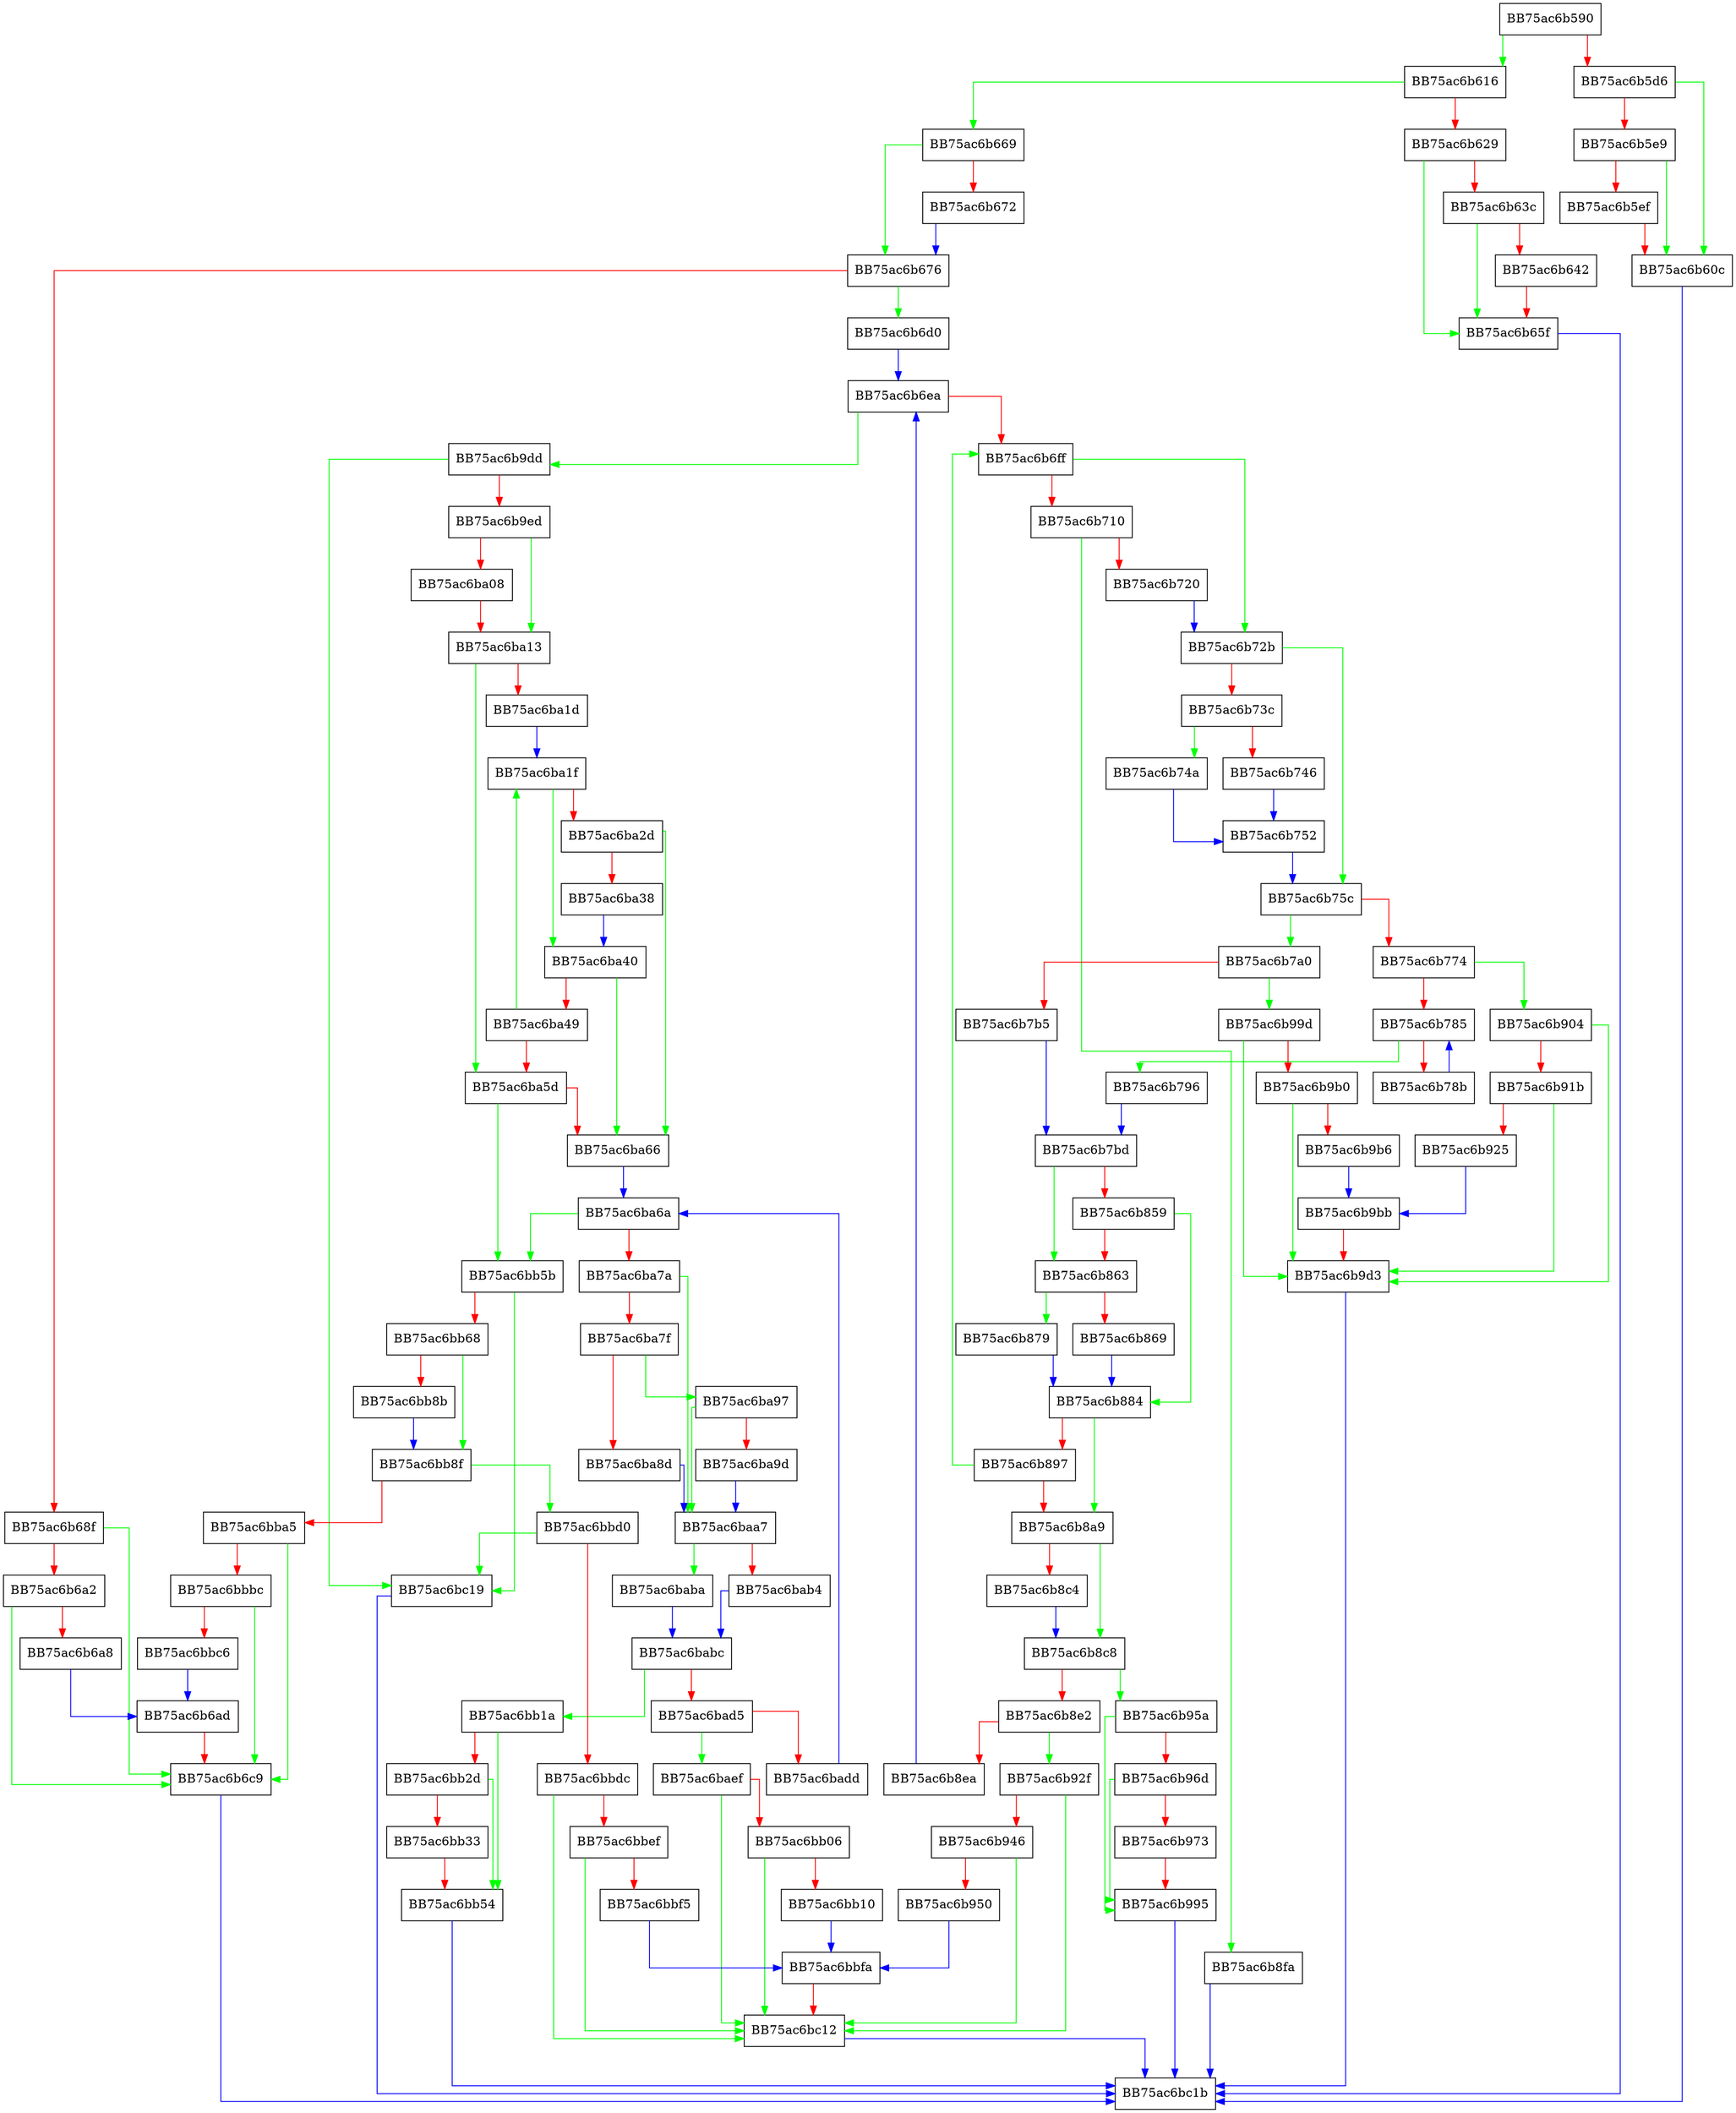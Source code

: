 digraph encodeUUENC {
  node [shape="box"];
  graph [splines=ortho];
  BB75ac6b590 -> BB75ac6b616 [color="green"];
  BB75ac6b590 -> BB75ac6b5d6 [color="red"];
  BB75ac6b5d6 -> BB75ac6b60c [color="green"];
  BB75ac6b5d6 -> BB75ac6b5e9 [color="red"];
  BB75ac6b5e9 -> BB75ac6b60c [color="green"];
  BB75ac6b5e9 -> BB75ac6b5ef [color="red"];
  BB75ac6b5ef -> BB75ac6b60c [color="red"];
  BB75ac6b60c -> BB75ac6bc1b [color="blue"];
  BB75ac6b616 -> BB75ac6b669 [color="green"];
  BB75ac6b616 -> BB75ac6b629 [color="red"];
  BB75ac6b629 -> BB75ac6b65f [color="green"];
  BB75ac6b629 -> BB75ac6b63c [color="red"];
  BB75ac6b63c -> BB75ac6b65f [color="green"];
  BB75ac6b63c -> BB75ac6b642 [color="red"];
  BB75ac6b642 -> BB75ac6b65f [color="red"];
  BB75ac6b65f -> BB75ac6bc1b [color="blue"];
  BB75ac6b669 -> BB75ac6b676 [color="green"];
  BB75ac6b669 -> BB75ac6b672 [color="red"];
  BB75ac6b672 -> BB75ac6b676 [color="blue"];
  BB75ac6b676 -> BB75ac6b6d0 [color="green"];
  BB75ac6b676 -> BB75ac6b68f [color="red"];
  BB75ac6b68f -> BB75ac6b6c9 [color="green"];
  BB75ac6b68f -> BB75ac6b6a2 [color="red"];
  BB75ac6b6a2 -> BB75ac6b6c9 [color="green"];
  BB75ac6b6a2 -> BB75ac6b6a8 [color="red"];
  BB75ac6b6a8 -> BB75ac6b6ad [color="blue"];
  BB75ac6b6ad -> BB75ac6b6c9 [color="red"];
  BB75ac6b6c9 -> BB75ac6bc1b [color="blue"];
  BB75ac6b6d0 -> BB75ac6b6ea [color="blue"];
  BB75ac6b6ea -> BB75ac6b9dd [color="green"];
  BB75ac6b6ea -> BB75ac6b6ff [color="red"];
  BB75ac6b6ff -> BB75ac6b72b [color="green"];
  BB75ac6b6ff -> BB75ac6b710 [color="red"];
  BB75ac6b710 -> BB75ac6b8fa [color="green"];
  BB75ac6b710 -> BB75ac6b720 [color="red"];
  BB75ac6b720 -> BB75ac6b72b [color="blue"];
  BB75ac6b72b -> BB75ac6b75c [color="green"];
  BB75ac6b72b -> BB75ac6b73c [color="red"];
  BB75ac6b73c -> BB75ac6b74a [color="green"];
  BB75ac6b73c -> BB75ac6b746 [color="red"];
  BB75ac6b746 -> BB75ac6b752 [color="blue"];
  BB75ac6b74a -> BB75ac6b752 [color="blue"];
  BB75ac6b752 -> BB75ac6b75c [color="blue"];
  BB75ac6b75c -> BB75ac6b7a0 [color="green"];
  BB75ac6b75c -> BB75ac6b774 [color="red"];
  BB75ac6b774 -> BB75ac6b904 [color="green"];
  BB75ac6b774 -> BB75ac6b785 [color="red"];
  BB75ac6b785 -> BB75ac6b796 [color="green"];
  BB75ac6b785 -> BB75ac6b78b [color="red"];
  BB75ac6b78b -> BB75ac6b785 [color="blue"];
  BB75ac6b796 -> BB75ac6b7bd [color="blue"];
  BB75ac6b7a0 -> BB75ac6b99d [color="green"];
  BB75ac6b7a0 -> BB75ac6b7b5 [color="red"];
  BB75ac6b7b5 -> BB75ac6b7bd [color="blue"];
  BB75ac6b7bd -> BB75ac6b863 [color="green"];
  BB75ac6b7bd -> BB75ac6b859 [color="red"];
  BB75ac6b859 -> BB75ac6b884 [color="green"];
  BB75ac6b859 -> BB75ac6b863 [color="red"];
  BB75ac6b863 -> BB75ac6b879 [color="green"];
  BB75ac6b863 -> BB75ac6b869 [color="red"];
  BB75ac6b869 -> BB75ac6b884 [color="blue"];
  BB75ac6b879 -> BB75ac6b884 [color="blue"];
  BB75ac6b884 -> BB75ac6b8a9 [color="green"];
  BB75ac6b884 -> BB75ac6b897 [color="red"];
  BB75ac6b897 -> BB75ac6b6ff [color="green"];
  BB75ac6b897 -> BB75ac6b8a9 [color="red"];
  BB75ac6b8a9 -> BB75ac6b8c8 [color="green"];
  BB75ac6b8a9 -> BB75ac6b8c4 [color="red"];
  BB75ac6b8c4 -> BB75ac6b8c8 [color="blue"];
  BB75ac6b8c8 -> BB75ac6b95a [color="green"];
  BB75ac6b8c8 -> BB75ac6b8e2 [color="red"];
  BB75ac6b8e2 -> BB75ac6b92f [color="green"];
  BB75ac6b8e2 -> BB75ac6b8ea [color="red"];
  BB75ac6b8ea -> BB75ac6b6ea [color="blue"];
  BB75ac6b8fa -> BB75ac6bc1b [color="blue"];
  BB75ac6b904 -> BB75ac6b9d3 [color="green"];
  BB75ac6b904 -> BB75ac6b91b [color="red"];
  BB75ac6b91b -> BB75ac6b9d3 [color="green"];
  BB75ac6b91b -> BB75ac6b925 [color="red"];
  BB75ac6b925 -> BB75ac6b9bb [color="blue"];
  BB75ac6b92f -> BB75ac6bc12 [color="green"];
  BB75ac6b92f -> BB75ac6b946 [color="red"];
  BB75ac6b946 -> BB75ac6bc12 [color="green"];
  BB75ac6b946 -> BB75ac6b950 [color="red"];
  BB75ac6b950 -> BB75ac6bbfa [color="blue"];
  BB75ac6b95a -> BB75ac6b995 [color="green"];
  BB75ac6b95a -> BB75ac6b96d [color="red"];
  BB75ac6b96d -> BB75ac6b995 [color="green"];
  BB75ac6b96d -> BB75ac6b973 [color="red"];
  BB75ac6b973 -> BB75ac6b995 [color="red"];
  BB75ac6b995 -> BB75ac6bc1b [color="blue"];
  BB75ac6b99d -> BB75ac6b9d3 [color="green"];
  BB75ac6b99d -> BB75ac6b9b0 [color="red"];
  BB75ac6b9b0 -> BB75ac6b9d3 [color="green"];
  BB75ac6b9b0 -> BB75ac6b9b6 [color="red"];
  BB75ac6b9b6 -> BB75ac6b9bb [color="blue"];
  BB75ac6b9bb -> BB75ac6b9d3 [color="red"];
  BB75ac6b9d3 -> BB75ac6bc1b [color="blue"];
  BB75ac6b9dd -> BB75ac6bc19 [color="green"];
  BB75ac6b9dd -> BB75ac6b9ed [color="red"];
  BB75ac6b9ed -> BB75ac6ba13 [color="green"];
  BB75ac6b9ed -> BB75ac6ba08 [color="red"];
  BB75ac6ba08 -> BB75ac6ba13 [color="red"];
  BB75ac6ba13 -> BB75ac6ba5d [color="green"];
  BB75ac6ba13 -> BB75ac6ba1d [color="red"];
  BB75ac6ba1d -> BB75ac6ba1f [color="blue"];
  BB75ac6ba1f -> BB75ac6ba40 [color="green"];
  BB75ac6ba1f -> BB75ac6ba2d [color="red"];
  BB75ac6ba2d -> BB75ac6ba66 [color="green"];
  BB75ac6ba2d -> BB75ac6ba38 [color="red"];
  BB75ac6ba38 -> BB75ac6ba40 [color="blue"];
  BB75ac6ba40 -> BB75ac6ba66 [color="green"];
  BB75ac6ba40 -> BB75ac6ba49 [color="red"];
  BB75ac6ba49 -> BB75ac6ba1f [color="green"];
  BB75ac6ba49 -> BB75ac6ba5d [color="red"];
  BB75ac6ba5d -> BB75ac6bb5b [color="green"];
  BB75ac6ba5d -> BB75ac6ba66 [color="red"];
  BB75ac6ba66 -> BB75ac6ba6a [color="blue"];
  BB75ac6ba6a -> BB75ac6bb5b [color="green"];
  BB75ac6ba6a -> BB75ac6ba7a [color="red"];
  BB75ac6ba7a -> BB75ac6baa7 [color="green"];
  BB75ac6ba7a -> BB75ac6ba7f [color="red"];
  BB75ac6ba7f -> BB75ac6ba97 [color="green"];
  BB75ac6ba7f -> BB75ac6ba8d [color="red"];
  BB75ac6ba8d -> BB75ac6baa7 [color="blue"];
  BB75ac6ba97 -> BB75ac6baa7 [color="green"];
  BB75ac6ba97 -> BB75ac6ba9d [color="red"];
  BB75ac6ba9d -> BB75ac6baa7 [color="blue"];
  BB75ac6baa7 -> BB75ac6baba [color="green"];
  BB75ac6baa7 -> BB75ac6bab4 [color="red"];
  BB75ac6bab4 -> BB75ac6babc [color="blue"];
  BB75ac6baba -> BB75ac6babc [color="blue"];
  BB75ac6babc -> BB75ac6bb1a [color="green"];
  BB75ac6babc -> BB75ac6bad5 [color="red"];
  BB75ac6bad5 -> BB75ac6baef [color="green"];
  BB75ac6bad5 -> BB75ac6badd [color="red"];
  BB75ac6badd -> BB75ac6ba6a [color="blue"];
  BB75ac6baef -> BB75ac6bc12 [color="green"];
  BB75ac6baef -> BB75ac6bb06 [color="red"];
  BB75ac6bb06 -> BB75ac6bc12 [color="green"];
  BB75ac6bb06 -> BB75ac6bb10 [color="red"];
  BB75ac6bb10 -> BB75ac6bbfa [color="blue"];
  BB75ac6bb1a -> BB75ac6bb54 [color="green"];
  BB75ac6bb1a -> BB75ac6bb2d [color="red"];
  BB75ac6bb2d -> BB75ac6bb54 [color="green"];
  BB75ac6bb2d -> BB75ac6bb33 [color="red"];
  BB75ac6bb33 -> BB75ac6bb54 [color="red"];
  BB75ac6bb54 -> BB75ac6bc1b [color="blue"];
  BB75ac6bb5b -> BB75ac6bc19 [color="green"];
  BB75ac6bb5b -> BB75ac6bb68 [color="red"];
  BB75ac6bb68 -> BB75ac6bb8f [color="green"];
  BB75ac6bb68 -> BB75ac6bb8b [color="red"];
  BB75ac6bb8b -> BB75ac6bb8f [color="blue"];
  BB75ac6bb8f -> BB75ac6bbd0 [color="green"];
  BB75ac6bb8f -> BB75ac6bba5 [color="red"];
  BB75ac6bba5 -> BB75ac6b6c9 [color="green"];
  BB75ac6bba5 -> BB75ac6bbbc [color="red"];
  BB75ac6bbbc -> BB75ac6b6c9 [color="green"];
  BB75ac6bbbc -> BB75ac6bbc6 [color="red"];
  BB75ac6bbc6 -> BB75ac6b6ad [color="blue"];
  BB75ac6bbd0 -> BB75ac6bc19 [color="green"];
  BB75ac6bbd0 -> BB75ac6bbdc [color="red"];
  BB75ac6bbdc -> BB75ac6bc12 [color="green"];
  BB75ac6bbdc -> BB75ac6bbef [color="red"];
  BB75ac6bbef -> BB75ac6bc12 [color="green"];
  BB75ac6bbef -> BB75ac6bbf5 [color="red"];
  BB75ac6bbf5 -> BB75ac6bbfa [color="blue"];
  BB75ac6bbfa -> BB75ac6bc12 [color="red"];
  BB75ac6bc12 -> BB75ac6bc1b [color="blue"];
  BB75ac6bc19 -> BB75ac6bc1b [color="blue"];
}